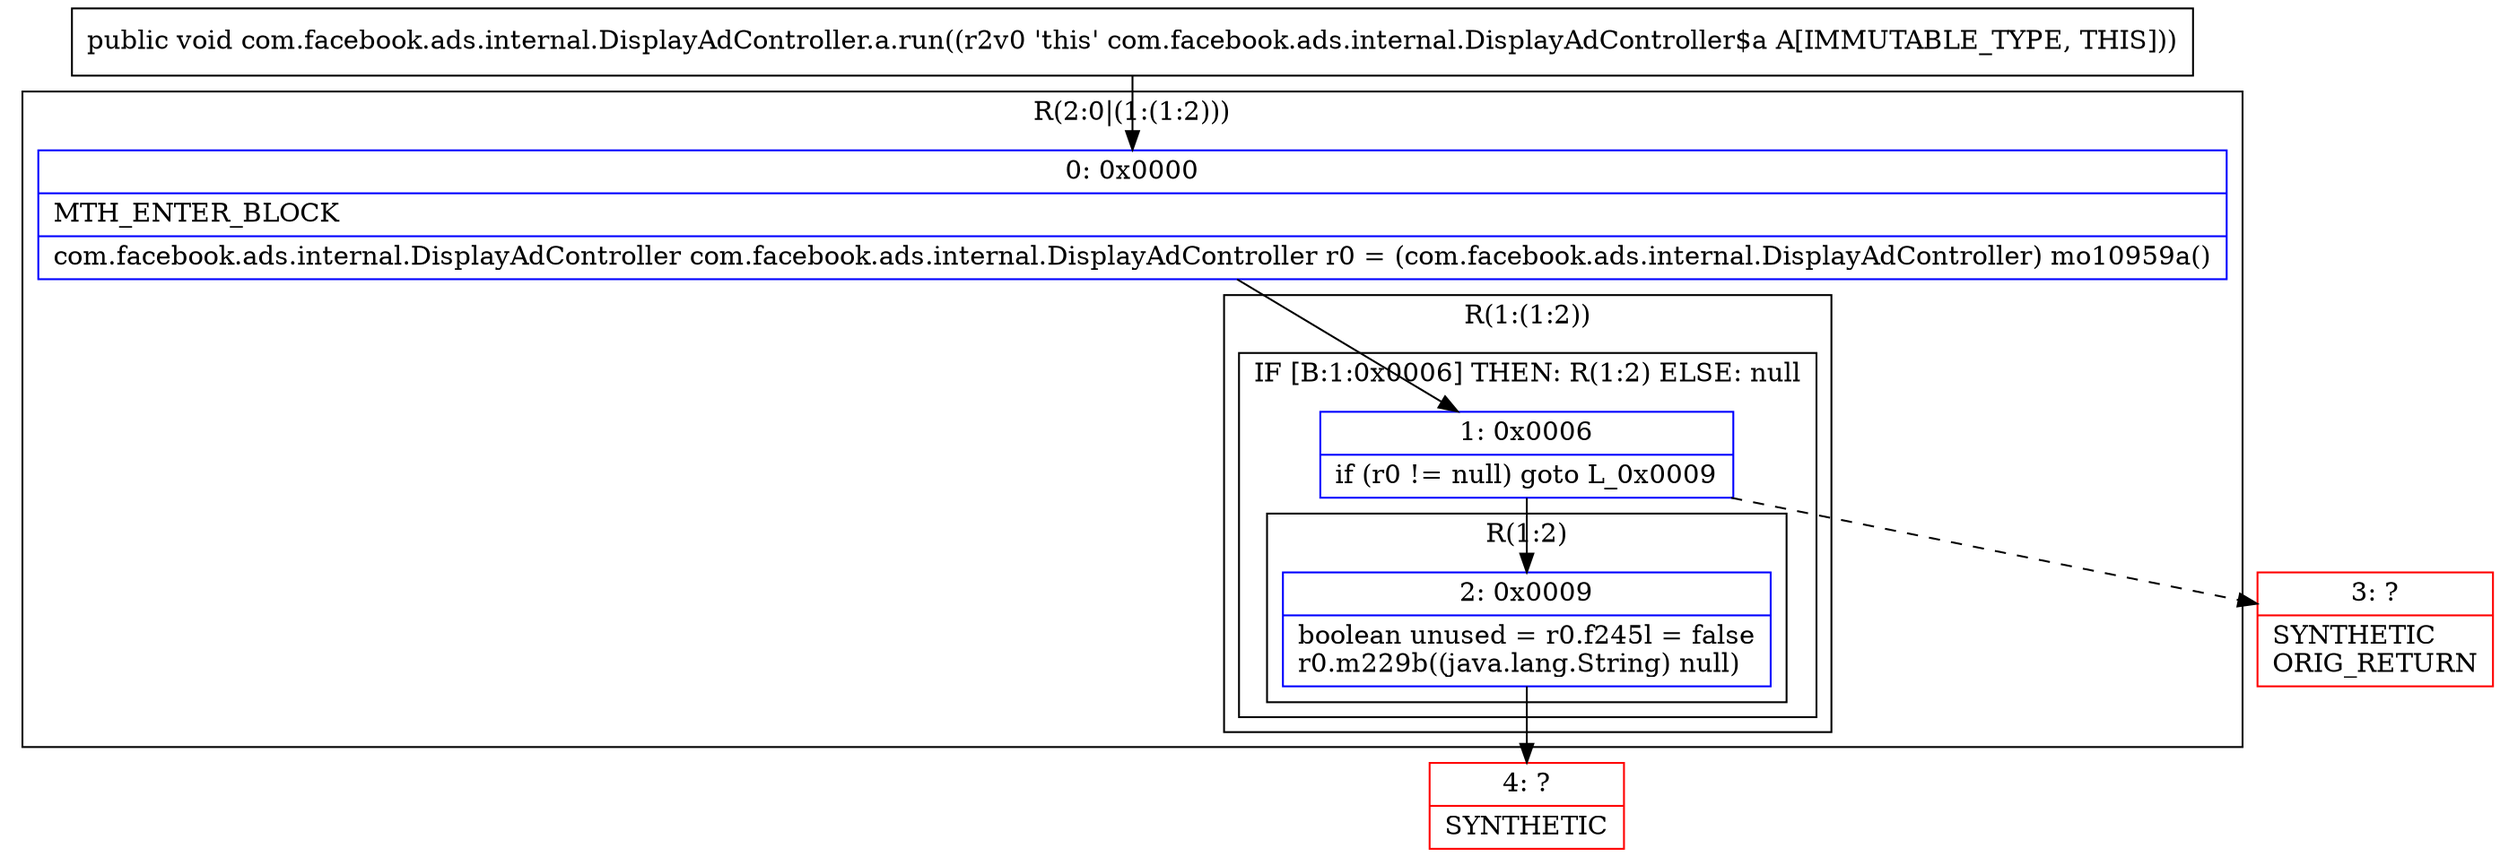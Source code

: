 digraph "CFG forcom.facebook.ads.internal.DisplayAdController.a.run()V" {
subgraph cluster_Region_495266403 {
label = "R(2:0|(1:(1:2)))";
node [shape=record,color=blue];
Node_0 [shape=record,label="{0\:\ 0x0000|MTH_ENTER_BLOCK\l|com.facebook.ads.internal.DisplayAdController com.facebook.ads.internal.DisplayAdController r0 = (com.facebook.ads.internal.DisplayAdController) mo10959a()\l}"];
subgraph cluster_Region_2125039852 {
label = "R(1:(1:2))";
node [shape=record,color=blue];
subgraph cluster_IfRegion_854246359 {
label = "IF [B:1:0x0006] THEN: R(1:2) ELSE: null";
node [shape=record,color=blue];
Node_1 [shape=record,label="{1\:\ 0x0006|if (r0 != null) goto L_0x0009\l}"];
subgraph cluster_Region_1526468119 {
label = "R(1:2)";
node [shape=record,color=blue];
Node_2 [shape=record,label="{2\:\ 0x0009|boolean unused = r0.f245l = false\lr0.m229b((java.lang.String) null)\l}"];
}
}
}
}
Node_3 [shape=record,color=red,label="{3\:\ ?|SYNTHETIC\lORIG_RETURN\l}"];
Node_4 [shape=record,color=red,label="{4\:\ ?|SYNTHETIC\l}"];
MethodNode[shape=record,label="{public void com.facebook.ads.internal.DisplayAdController.a.run((r2v0 'this' com.facebook.ads.internal.DisplayAdController$a A[IMMUTABLE_TYPE, THIS])) }"];
MethodNode -> Node_0;
Node_0 -> Node_1;
Node_1 -> Node_2;
Node_1 -> Node_3[style=dashed];
Node_2 -> Node_4;
}

